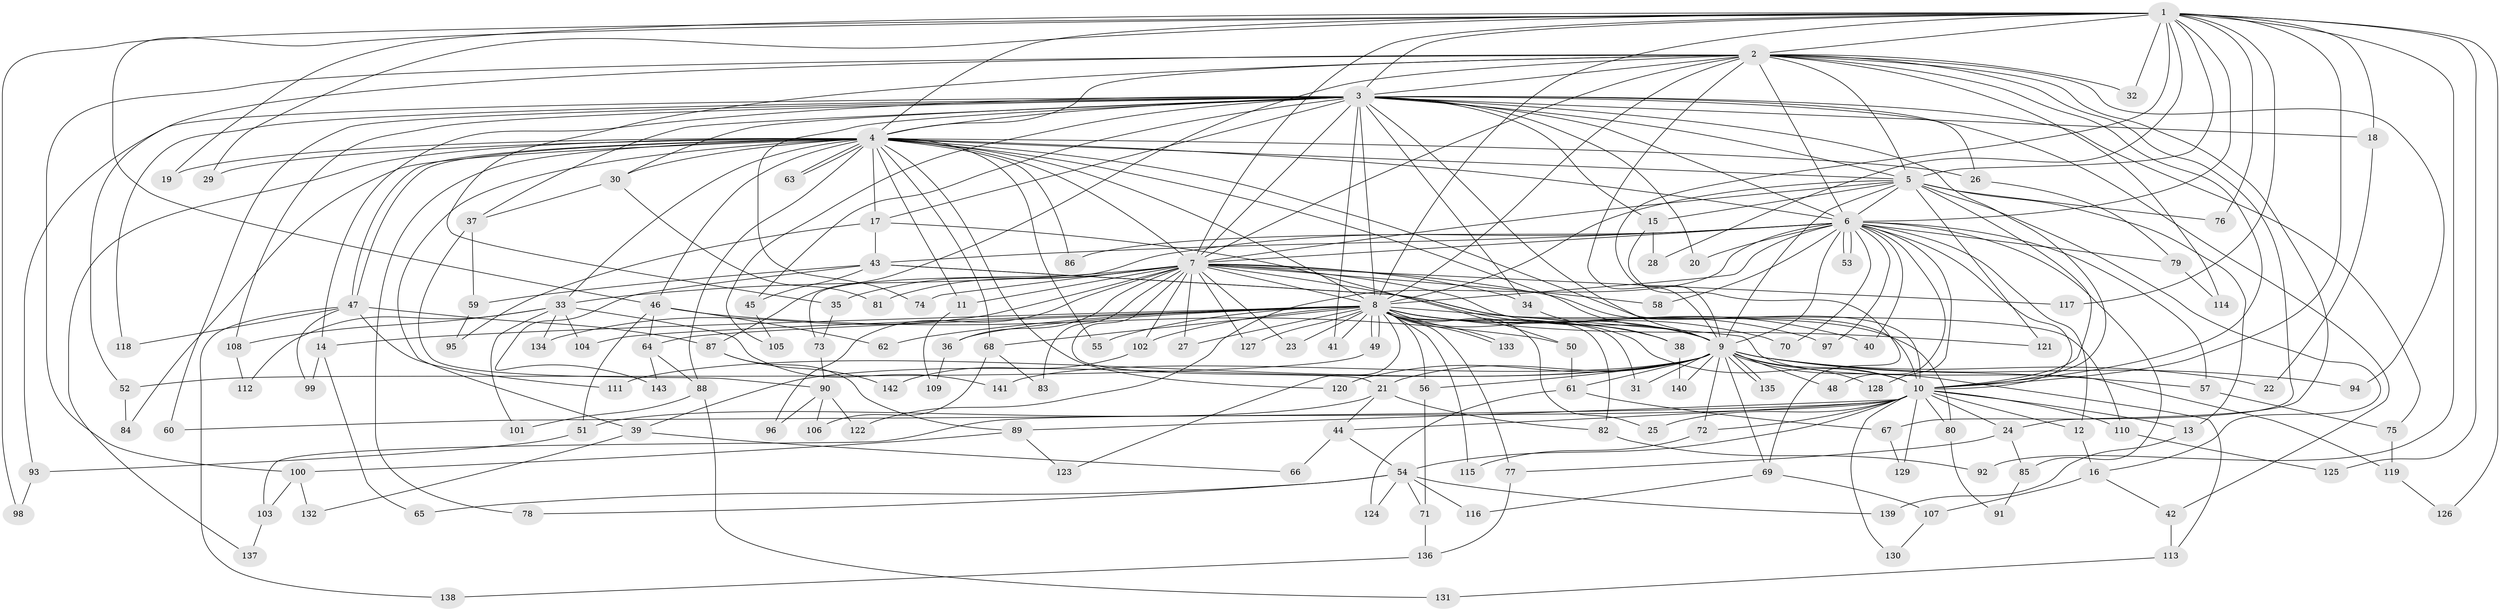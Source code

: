 // Generated by graph-tools (version 1.1) at 2025/35/03/09/25 02:35:08]
// undirected, 143 vertices, 311 edges
graph export_dot {
graph [start="1"]
  node [color=gray90,style=filled];
  1;
  2;
  3;
  4;
  5;
  6;
  7;
  8;
  9;
  10;
  11;
  12;
  13;
  14;
  15;
  16;
  17;
  18;
  19;
  20;
  21;
  22;
  23;
  24;
  25;
  26;
  27;
  28;
  29;
  30;
  31;
  32;
  33;
  34;
  35;
  36;
  37;
  38;
  39;
  40;
  41;
  42;
  43;
  44;
  45;
  46;
  47;
  48;
  49;
  50;
  51;
  52;
  53;
  54;
  55;
  56;
  57;
  58;
  59;
  60;
  61;
  62;
  63;
  64;
  65;
  66;
  67;
  68;
  69;
  70;
  71;
  72;
  73;
  74;
  75;
  76;
  77;
  78;
  79;
  80;
  81;
  82;
  83;
  84;
  85;
  86;
  87;
  88;
  89;
  90;
  91;
  92;
  93;
  94;
  95;
  96;
  97;
  98;
  99;
  100;
  101;
  102;
  103;
  104;
  105;
  106;
  107;
  108;
  109;
  110;
  111;
  112;
  113;
  114;
  115;
  116;
  117;
  118;
  119;
  120;
  121;
  122;
  123;
  124;
  125;
  126;
  127;
  128;
  129;
  130;
  131;
  132;
  133;
  134;
  135;
  136;
  137;
  138;
  139;
  140;
  141;
  142;
  143;
  1 -- 2;
  1 -- 3;
  1 -- 4;
  1 -- 5;
  1 -- 6;
  1 -- 7;
  1 -- 8;
  1 -- 9;
  1 -- 10;
  1 -- 18;
  1 -- 19;
  1 -- 28;
  1 -- 29;
  1 -- 32;
  1 -- 46;
  1 -- 76;
  1 -- 92;
  1 -- 98;
  1 -- 117;
  1 -- 125;
  1 -- 126;
  2 -- 3;
  2 -- 4;
  2 -- 5;
  2 -- 6;
  2 -- 7;
  2 -- 8;
  2 -- 9;
  2 -- 10;
  2 -- 24;
  2 -- 32;
  2 -- 35;
  2 -- 52;
  2 -- 67;
  2 -- 87;
  2 -- 94;
  2 -- 100;
  2 -- 114;
  3 -- 4;
  3 -- 5;
  3 -- 6;
  3 -- 7;
  3 -- 8;
  3 -- 9;
  3 -- 10;
  3 -- 14;
  3 -- 15;
  3 -- 17;
  3 -- 18;
  3 -- 20;
  3 -- 26;
  3 -- 30;
  3 -- 34;
  3 -- 37;
  3 -- 41;
  3 -- 42;
  3 -- 45;
  3 -- 60;
  3 -- 74;
  3 -- 75;
  3 -- 93;
  3 -- 105;
  3 -- 108;
  3 -- 118;
  4 -- 5;
  4 -- 6;
  4 -- 7;
  4 -- 8;
  4 -- 9;
  4 -- 10;
  4 -- 11;
  4 -- 17;
  4 -- 19;
  4 -- 26;
  4 -- 29;
  4 -- 30;
  4 -- 33;
  4 -- 39;
  4 -- 46;
  4 -- 47;
  4 -- 47;
  4 -- 55;
  4 -- 63;
  4 -- 63;
  4 -- 68;
  4 -- 78;
  4 -- 84;
  4 -- 86;
  4 -- 88;
  4 -- 120;
  4 -- 137;
  5 -- 6;
  5 -- 7;
  5 -- 8;
  5 -- 9;
  5 -- 10;
  5 -- 13;
  5 -- 15;
  5 -- 16;
  5 -- 76;
  5 -- 121;
  6 -- 7;
  6 -- 8;
  6 -- 9;
  6 -- 10;
  6 -- 12;
  6 -- 20;
  6 -- 40;
  6 -- 43;
  6 -- 48;
  6 -- 53;
  6 -- 53;
  6 -- 57;
  6 -- 58;
  6 -- 70;
  6 -- 73;
  6 -- 79;
  6 -- 85;
  6 -- 86;
  6 -- 97;
  6 -- 122;
  6 -- 128;
  7 -- 8;
  7 -- 9;
  7 -- 10;
  7 -- 11;
  7 -- 21;
  7 -- 23;
  7 -- 27;
  7 -- 33;
  7 -- 34;
  7 -- 35;
  7 -- 36;
  7 -- 38;
  7 -- 58;
  7 -- 74;
  7 -- 81;
  7 -- 83;
  7 -- 96;
  7 -- 102;
  7 -- 117;
  7 -- 127;
  7 -- 134;
  8 -- 9;
  8 -- 10;
  8 -- 14;
  8 -- 23;
  8 -- 25;
  8 -- 27;
  8 -- 31;
  8 -- 36;
  8 -- 40;
  8 -- 41;
  8 -- 49;
  8 -- 49;
  8 -- 55;
  8 -- 56;
  8 -- 62;
  8 -- 64;
  8 -- 68;
  8 -- 70;
  8 -- 77;
  8 -- 82;
  8 -- 97;
  8 -- 102;
  8 -- 104;
  8 -- 115;
  8 -- 119;
  8 -- 121;
  8 -- 123;
  8 -- 127;
  8 -- 133;
  8 -- 133;
  9 -- 10;
  9 -- 21;
  9 -- 22;
  9 -- 31;
  9 -- 39;
  9 -- 48;
  9 -- 56;
  9 -- 57;
  9 -- 61;
  9 -- 69;
  9 -- 72;
  9 -- 94;
  9 -- 111;
  9 -- 113;
  9 -- 120;
  9 -- 128;
  9 -- 135;
  9 -- 135;
  9 -- 140;
  9 -- 141;
  10 -- 12;
  10 -- 13;
  10 -- 24;
  10 -- 25;
  10 -- 44;
  10 -- 54;
  10 -- 60;
  10 -- 72;
  10 -- 80;
  10 -- 89;
  10 -- 103;
  10 -- 110;
  10 -- 129;
  10 -- 130;
  11 -- 109;
  12 -- 16;
  13 -- 139;
  14 -- 65;
  14 -- 99;
  15 -- 28;
  15 -- 69;
  16 -- 42;
  16 -- 107;
  17 -- 43;
  17 -- 50;
  17 -- 95;
  18 -- 22;
  21 -- 44;
  21 -- 51;
  21 -- 82;
  24 -- 77;
  24 -- 85;
  26 -- 79;
  30 -- 37;
  30 -- 81;
  33 -- 101;
  33 -- 104;
  33 -- 108;
  33 -- 112;
  33 -- 134;
  33 -- 141;
  34 -- 38;
  35 -- 73;
  36 -- 109;
  37 -- 59;
  37 -- 90;
  38 -- 140;
  39 -- 66;
  39 -- 132;
  42 -- 113;
  43 -- 45;
  43 -- 59;
  43 -- 80;
  43 -- 110;
  43 -- 143;
  44 -- 54;
  44 -- 66;
  45 -- 105;
  46 -- 50;
  46 -- 51;
  46 -- 62;
  46 -- 64;
  47 -- 87;
  47 -- 99;
  47 -- 111;
  47 -- 118;
  47 -- 138;
  49 -- 52;
  50 -- 61;
  51 -- 93;
  52 -- 84;
  54 -- 65;
  54 -- 71;
  54 -- 78;
  54 -- 116;
  54 -- 124;
  54 -- 139;
  56 -- 71;
  57 -- 75;
  59 -- 95;
  61 -- 67;
  61 -- 124;
  64 -- 88;
  64 -- 143;
  67 -- 129;
  68 -- 83;
  68 -- 106;
  69 -- 107;
  69 -- 116;
  71 -- 136;
  72 -- 115;
  73 -- 90;
  75 -- 119;
  77 -- 136;
  79 -- 114;
  80 -- 91;
  82 -- 92;
  85 -- 91;
  87 -- 89;
  87 -- 142;
  88 -- 101;
  88 -- 131;
  89 -- 100;
  89 -- 123;
  90 -- 96;
  90 -- 106;
  90 -- 122;
  93 -- 98;
  100 -- 103;
  100 -- 132;
  102 -- 142;
  103 -- 137;
  107 -- 130;
  108 -- 112;
  110 -- 125;
  113 -- 131;
  119 -- 126;
  136 -- 138;
}
